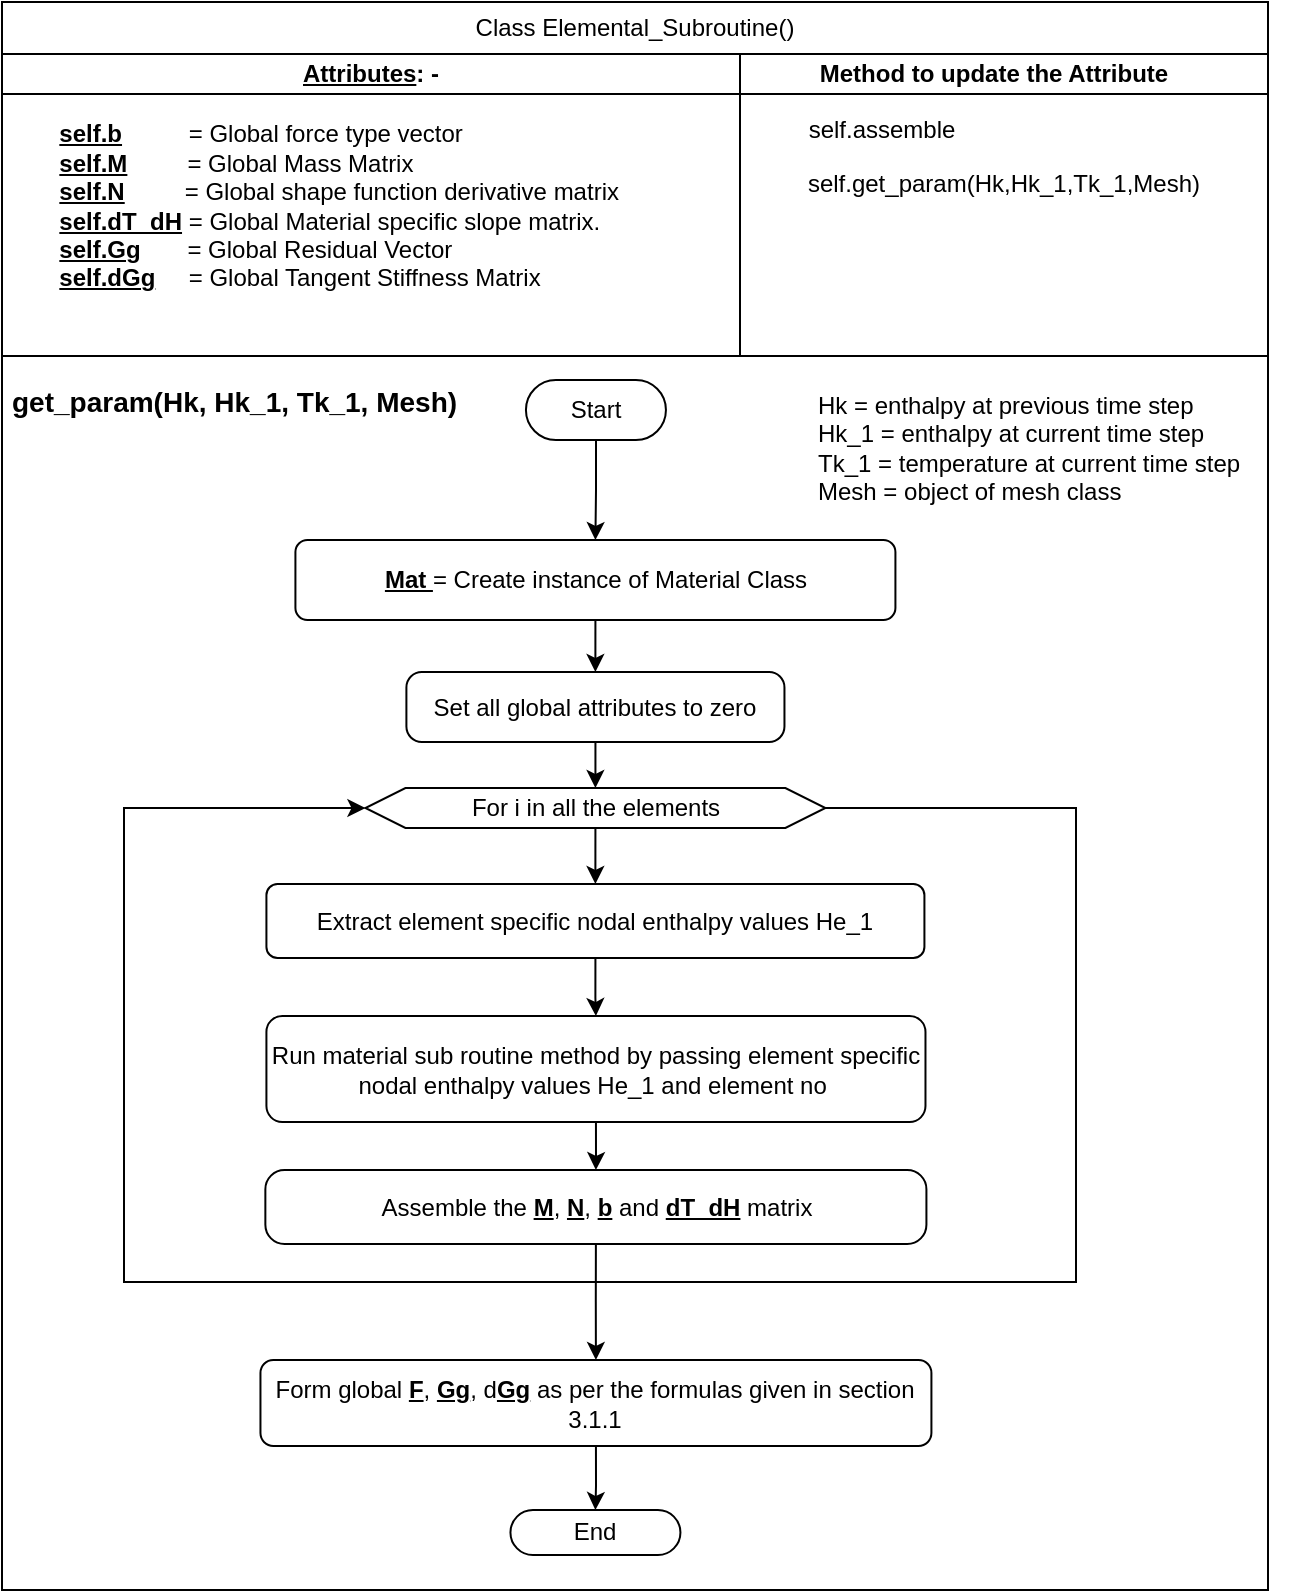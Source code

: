 <mxfile version="22.0.2" type="github">
  <diagram id="C5RBs43oDa-KdzZeNtuy" name="Page-1">
    <mxGraphModel dx="1247" dy="661" grid="0" gridSize="10" guides="1" tooltips="1" connect="1" arrows="1" fold="1" page="1" pageScale="1" pageWidth="827" pageHeight="1169" math="0" shadow="0">
      <root>
        <mxCell id="WIyWlLk6GJQsqaUBKTNV-0" />
        <mxCell id="WIyWlLk6GJQsqaUBKTNV-1" parent="WIyWlLk6GJQsqaUBKTNV-0" />
        <mxCell id="4n26YKYBmR0zTWJy19ZC-17" value="" style="rounded=0;whiteSpace=wrap;html=1;" vertex="1" parent="WIyWlLk6GJQsqaUBKTNV-1">
          <mxGeometry x="106" y="246" width="633" height="617" as="geometry" />
        </mxCell>
        <mxCell id="kek3UWhqLJTVrwC81gtJ-21" value="Class Elemental_Subroutine()" style="rounded=0;whiteSpace=wrap;html=1;" parent="WIyWlLk6GJQsqaUBKTNV-1" vertex="1">
          <mxGeometry x="106" y="69" width="633" height="26" as="geometry" />
        </mxCell>
        <mxCell id="kek3UWhqLJTVrwC81gtJ-22" value="&lt;span style=&quot;white-space: pre;&quot;&gt;&#x9;&lt;/span&gt;&lt;b&gt;&lt;u&gt;self.b&lt;/u&gt;&lt;/b&gt;&amp;nbsp; &amp;nbsp; &amp;nbsp; &amp;nbsp; &amp;nbsp; = Global force type vector&lt;br&gt;&lt;span style=&quot;white-space: pre;&quot;&gt;&#x9;&lt;/span&gt;&lt;b&gt;&lt;u&gt;self.M&lt;/u&gt;&lt;/b&gt;&amp;nbsp; &amp;nbsp; &amp;nbsp; &amp;nbsp; &amp;nbsp;= Global Mass Matrix&lt;br&gt;&lt;span style=&quot;white-space: pre;&quot;&gt;&#x9;&lt;/span&gt;&lt;u&gt;&lt;b&gt;self.N&lt;/b&gt;&lt;/u&gt;&amp;nbsp; &amp;nbsp; &amp;nbsp; &amp;nbsp; &amp;nbsp;= Global shape function derivative matrix&lt;br&gt;&lt;span style=&quot;white-space: pre;&quot;&gt;&#x9;&lt;/span&gt;&lt;u&gt;&lt;b&gt;self.dT_dH&lt;/b&gt;&lt;/u&gt; = Global Material specific slope matrix.&lt;br&gt;&lt;span style=&quot;white-space: pre;&quot;&gt;&#x9;&lt;/span&gt;&lt;b&gt;&lt;u&gt;self.Gg&lt;/u&gt;&lt;/b&gt;&amp;nbsp; &amp;nbsp; &amp;nbsp; &amp;nbsp;= Global Residual Vector&lt;br&gt;&lt;span style=&quot;white-space: pre;&quot;&gt;&#x9;&lt;/span&gt;&lt;b&gt;&lt;u&gt;self.dGg&lt;/u&gt;&amp;nbsp; &amp;nbsp; &amp;nbsp;&lt;/b&gt;= Global Tangent Stiffness Matrix" style="rounded=0;whiteSpace=wrap;html=1;align=left;" parent="WIyWlLk6GJQsqaUBKTNV-1" vertex="1">
          <mxGeometry x="106" y="95" width="372" height="151" as="geometry" />
        </mxCell>
        <mxCell id="kek3UWhqLJTVrwC81gtJ-58" style="edgeStyle=orthogonalEdgeStyle;rounded=0;orthogonalLoop=1;jettySize=auto;html=1;entryX=0.5;entryY=0;entryDx=0;entryDy=0;" parent="WIyWlLk6GJQsqaUBKTNV-1" source="kek3UWhqLJTVrwC81gtJ-59" target="kek3UWhqLJTVrwC81gtJ-61" edge="1">
          <mxGeometry relative="1" as="geometry" />
        </mxCell>
        <mxCell id="kek3UWhqLJTVrwC81gtJ-59" value="Start" style="rounded=1;whiteSpace=wrap;html=1;arcSize=50;" parent="WIyWlLk6GJQsqaUBKTNV-1" vertex="1">
          <mxGeometry x="367.97" y="258" width="70" height="30" as="geometry" />
        </mxCell>
        <mxCell id="4n26YKYBmR0zTWJy19ZC-4" style="edgeStyle=orthogonalEdgeStyle;rounded=0;orthogonalLoop=1;jettySize=auto;html=1;exitX=0.5;exitY=1;exitDx=0;exitDy=0;" edge="1" parent="WIyWlLk6GJQsqaUBKTNV-1" source="kek3UWhqLJTVrwC81gtJ-61" target="kek3UWhqLJTVrwC81gtJ-66">
          <mxGeometry relative="1" as="geometry" />
        </mxCell>
        <mxCell id="kek3UWhqLJTVrwC81gtJ-61" value="&lt;u style=&quot;font-weight: bold;&quot;&gt;Mat &lt;/u&gt;= Create instance of Material Class" style="rounded=1;whiteSpace=wrap;html=1;" parent="WIyWlLk6GJQsqaUBKTNV-1" vertex="1">
          <mxGeometry x="252.71" y="338" width="300" height="40" as="geometry" />
        </mxCell>
        <mxCell id="4n26YKYBmR0zTWJy19ZC-6" style="edgeStyle=orthogonalEdgeStyle;rounded=0;orthogonalLoop=1;jettySize=auto;html=1;exitX=0.5;exitY=1;exitDx=0;exitDy=0;" edge="1" parent="WIyWlLk6GJQsqaUBKTNV-1" source="kek3UWhqLJTVrwC81gtJ-63" target="4n26YKYBmR0zTWJy19ZC-3">
          <mxGeometry relative="1" as="geometry" />
        </mxCell>
        <mxCell id="kek3UWhqLJTVrwC81gtJ-63" value="For i in all the elements" style="shape=hexagon;perimeter=hexagonPerimeter2;whiteSpace=wrap;html=1;fixedSize=1;" parent="WIyWlLk6GJQsqaUBKTNV-1" vertex="1">
          <mxGeometry x="287.71" y="462" width="230" height="20" as="geometry" />
        </mxCell>
        <mxCell id="4n26YKYBmR0zTWJy19ZC-5" style="edgeStyle=orthogonalEdgeStyle;rounded=0;orthogonalLoop=1;jettySize=auto;html=1;exitX=0.5;exitY=1;exitDx=0;exitDy=0;entryX=0.5;entryY=0;entryDx=0;entryDy=0;" edge="1" parent="WIyWlLk6GJQsqaUBKTNV-1" source="kek3UWhqLJTVrwC81gtJ-66" target="kek3UWhqLJTVrwC81gtJ-63">
          <mxGeometry relative="1" as="geometry" />
        </mxCell>
        <mxCell id="kek3UWhqLJTVrwC81gtJ-66" value="Set all global attributes to zero" style="rounded=1;whiteSpace=wrap;html=1;arcSize=22;" parent="WIyWlLk6GJQsqaUBKTNV-1" vertex="1">
          <mxGeometry x="308.2" y="404" width="189.03" height="35" as="geometry" />
        </mxCell>
        <mxCell id="4n26YKYBmR0zTWJy19ZC-16" style="edgeStyle=orthogonalEdgeStyle;rounded=0;orthogonalLoop=1;jettySize=auto;html=1;exitX=0.5;exitY=1;exitDx=0;exitDy=0;" edge="1" parent="WIyWlLk6GJQsqaUBKTNV-1" source="kek3UWhqLJTVrwC81gtJ-68" target="kek3UWhqLJTVrwC81gtJ-74">
          <mxGeometry relative="1" as="geometry" />
        </mxCell>
        <mxCell id="kek3UWhqLJTVrwC81gtJ-68" value="Form global &lt;b&gt;&lt;u&gt;F&lt;/u&gt;&lt;/b&gt;, &lt;b&gt;&lt;u&gt;Gg&lt;/u&gt;&lt;/b&gt;, d&lt;b&gt;&lt;u&gt;Gg&lt;/u&gt;&lt;/b&gt; as per the formulas given in section 3.1.1" style="whiteSpace=wrap;html=1;rounded=1;" parent="WIyWlLk6GJQsqaUBKTNV-1" vertex="1">
          <mxGeometry x="235.23" y="748" width="335.48" height="43" as="geometry" />
        </mxCell>
        <mxCell id="kek3UWhqLJTVrwC81gtJ-74" value="End" style="whiteSpace=wrap;html=1;rounded=1;arcSize=50;" parent="WIyWlLk6GJQsqaUBKTNV-1" vertex="1">
          <mxGeometry x="360.22" y="823" width="85" height="22.5" as="geometry" />
        </mxCell>
        <mxCell id="kek3UWhqLJTVrwC81gtJ-75" value="&lt;h1&gt;&lt;font style=&quot;font-size: 14px;&quot;&gt;get_param(Hk, Hk_1, Tk_1, Mesh)&lt;/font&gt;&lt;/h1&gt;" style="text;html=1;strokeColor=none;fillColor=none;spacing=5;spacingTop=-20;whiteSpace=wrap;overflow=hidden;rounded=0;" parent="WIyWlLk6GJQsqaUBKTNV-1" vertex="1">
          <mxGeometry x="106" y="246" width="416" height="42" as="geometry" />
        </mxCell>
        <mxCell id="kek3UWhqLJTVrwC81gtJ-76" value="" style="rounded=0;whiteSpace=wrap;html=1;" parent="WIyWlLk6GJQsqaUBKTNV-1" vertex="1">
          <mxGeometry x="475" y="95" width="264" height="151" as="geometry" />
        </mxCell>
        <mxCell id="kek3UWhqLJTVrwC81gtJ-79" value="" style="rounded=0;whiteSpace=wrap;html=1;" parent="WIyWlLk6GJQsqaUBKTNV-1" vertex="1">
          <mxGeometry x="475" y="95" width="264" height="20" as="geometry" />
        </mxCell>
        <mxCell id="kek3UWhqLJTVrwC81gtJ-78" value="&lt;b&gt;Method to update the Attribute&lt;/b&gt;" style="text;html=1;strokeColor=none;fillColor=none;align=center;verticalAlign=middle;whiteSpace=wrap;rounded=0;" parent="WIyWlLk6GJQsqaUBKTNV-1" vertex="1">
          <mxGeometry x="475" y="90" width="254" height="30" as="geometry" />
        </mxCell>
        <mxCell id="kek3UWhqLJTVrwC81gtJ-80" value="self.assemble" style="text;html=1;strokeColor=none;fillColor=none;align=center;verticalAlign=middle;whiteSpace=wrap;rounded=0;" parent="WIyWlLk6GJQsqaUBKTNV-1" vertex="1">
          <mxGeometry x="414" y="118" width="264" height="30" as="geometry" />
        </mxCell>
        <mxCell id="kek3UWhqLJTVrwC81gtJ-82" value="self.get_param(Hk,Hk_1,Tk_1,Mesh)" style="text;html=1;strokeColor=none;fillColor=none;align=center;verticalAlign=middle;whiteSpace=wrap;rounded=0;" parent="WIyWlLk6GJQsqaUBKTNV-1" vertex="1">
          <mxGeometry x="475" y="145" width="264" height="30" as="geometry" />
        </mxCell>
        <mxCell id="kek3UWhqLJTVrwC81gtJ-83" value="Hk = enthalpy at previous time step&lt;br&gt;Hk_1 = enthalpy at current time step&lt;br&gt;Tk_1 = temperature at current time step&lt;br&gt;Mesh = object of mesh class" style="text;html=1;strokeColor=none;fillColor=none;align=left;verticalAlign=middle;whiteSpace=wrap;rounded=0;" parent="WIyWlLk6GJQsqaUBKTNV-1" vertex="1">
          <mxGeometry x="512" y="277" width="239" height="30" as="geometry" />
        </mxCell>
        <mxCell id="4n26YKYBmR0zTWJy19ZC-1" value="&lt;b&gt;&lt;u style=&quot;border-color: var(--border-color); text-align: left;&quot;&gt;Attributes&lt;/u&gt;: -&lt;/b&gt;" style="rounded=0;whiteSpace=wrap;html=1;" vertex="1" parent="WIyWlLk6GJQsqaUBKTNV-1">
          <mxGeometry x="106" y="95" width="369" height="20" as="geometry" />
        </mxCell>
        <mxCell id="4n26YKYBmR0zTWJy19ZC-10" style="edgeStyle=orthogonalEdgeStyle;rounded=0;orthogonalLoop=1;jettySize=auto;html=1;exitX=0.5;exitY=1;exitDx=0;exitDy=0;" edge="1" parent="WIyWlLk6GJQsqaUBKTNV-1" source="4n26YKYBmR0zTWJy19ZC-3" target="4n26YKYBmR0zTWJy19ZC-8">
          <mxGeometry relative="1" as="geometry" />
        </mxCell>
        <mxCell id="4n26YKYBmR0zTWJy19ZC-3" value="Extract element specific nodal enthalpy&amp;nbsp;values He_1" style="rounded=1;whiteSpace=wrap;html=1;" vertex="1" parent="WIyWlLk6GJQsqaUBKTNV-1">
          <mxGeometry x="238.21" y="510" width="329" height="37" as="geometry" />
        </mxCell>
        <mxCell id="4n26YKYBmR0zTWJy19ZC-7" style="edgeStyle=orthogonalEdgeStyle;rounded=0;orthogonalLoop=1;jettySize=auto;html=1;exitX=1;exitY=0.5;exitDx=0;exitDy=0;entryX=0;entryY=0.5;entryDx=0;entryDy=0;" edge="1" parent="WIyWlLk6GJQsqaUBKTNV-1" source="kek3UWhqLJTVrwC81gtJ-63" target="kek3UWhqLJTVrwC81gtJ-63">
          <mxGeometry relative="1" as="geometry">
            <Array as="points">
              <mxPoint x="643" y="472" />
              <mxPoint x="643" y="709" />
              <mxPoint x="167" y="709" />
              <mxPoint x="167" y="472" />
            </Array>
          </mxGeometry>
        </mxCell>
        <mxCell id="4n26YKYBmR0zTWJy19ZC-13" style="edgeStyle=orthogonalEdgeStyle;rounded=0;orthogonalLoop=1;jettySize=auto;html=1;exitX=0.5;exitY=1;exitDx=0;exitDy=0;" edge="1" parent="WIyWlLk6GJQsqaUBKTNV-1" source="4n26YKYBmR0zTWJy19ZC-8" target="4n26YKYBmR0zTWJy19ZC-11">
          <mxGeometry relative="1" as="geometry" />
        </mxCell>
        <mxCell id="4n26YKYBmR0zTWJy19ZC-8" value="Run material sub routine method by passing element specific nodal enthalpy values He_1 and element no&amp;nbsp;" style="rounded=1;whiteSpace=wrap;html=1;" vertex="1" parent="WIyWlLk6GJQsqaUBKTNV-1">
          <mxGeometry x="238.21" y="576" width="329.53" height="53" as="geometry" />
        </mxCell>
        <mxCell id="4n26YKYBmR0zTWJy19ZC-14" style="edgeStyle=orthogonalEdgeStyle;rounded=0;orthogonalLoop=1;jettySize=auto;html=1;exitX=0.5;exitY=1;exitDx=0;exitDy=0;" edge="1" parent="WIyWlLk6GJQsqaUBKTNV-1" source="4n26YKYBmR0zTWJy19ZC-11" target="kek3UWhqLJTVrwC81gtJ-68">
          <mxGeometry relative="1" as="geometry" />
        </mxCell>
        <mxCell id="4n26YKYBmR0zTWJy19ZC-11" value="Assemble the &lt;b&gt;&lt;u&gt;M&lt;/u&gt;&lt;/b&gt;, &lt;b&gt;&lt;u&gt;N&lt;/u&gt;&lt;/b&gt;, &lt;b&gt;&lt;u&gt;b&lt;/u&gt;&lt;/b&gt; and &lt;u&gt;&lt;b&gt;dT_dH&lt;/b&gt;&lt;/u&gt; matrix" style="rounded=1;whiteSpace=wrap;html=1;arcSize=26;" vertex="1" parent="WIyWlLk6GJQsqaUBKTNV-1">
          <mxGeometry x="237.68" y="653" width="330.53" height="37" as="geometry" />
        </mxCell>
      </root>
    </mxGraphModel>
  </diagram>
</mxfile>
